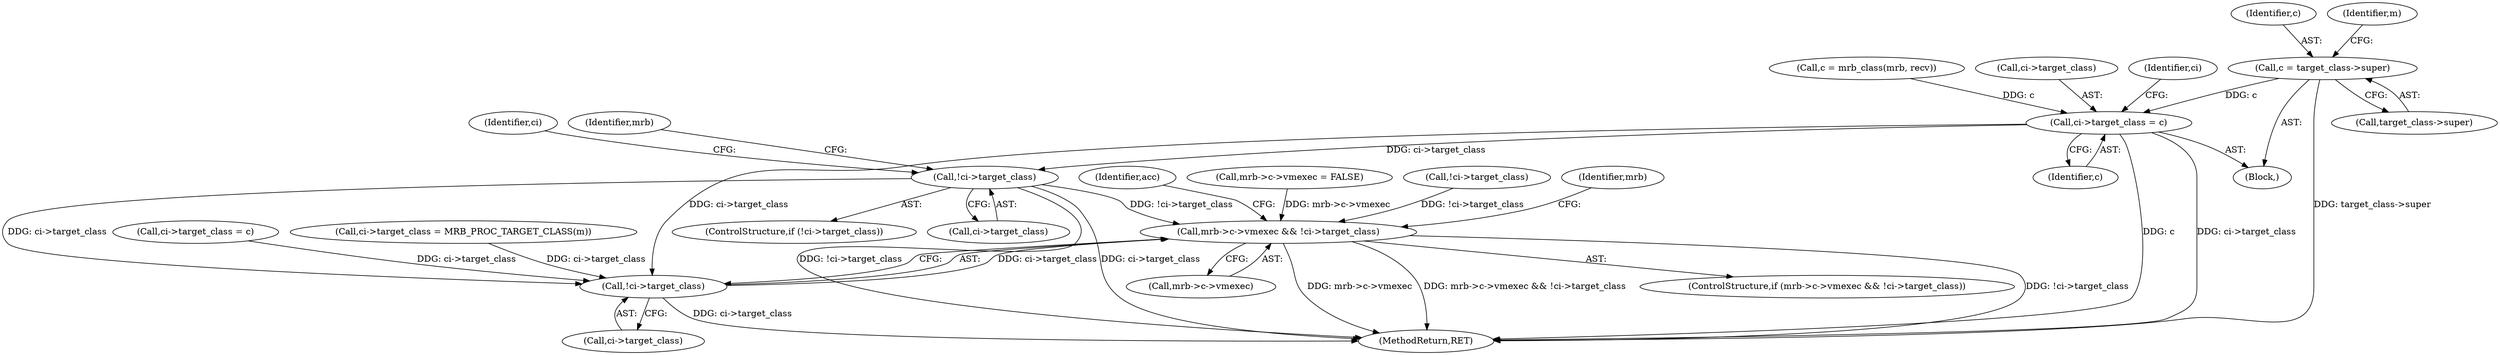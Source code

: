 digraph "0_mruby_1905091634a6a2925c911484434448e568330626@pointer" {
"1002418" [label="(Call,c = target_class->super)"];
"1002565" [label="(Call,ci->target_class = c)"];
"1002646" [label="(Call,!ci->target_class)"];
"1004377" [label="(Call,mrb->c->vmexec && !ci->target_class)"];
"1004383" [label="(Call,!ci->target_class)"];
"1002565" [label="(Call,ci->target_class = c)"];
"1004378" [label="(Call,mrb->c->vmexec)"];
"1004377" [label="(Call,mrb->c->vmexec && !ci->target_class)"];
"1002445" [label="(Call,c = mrb_class(mrb, recv))"];
"1002002" [label="(Call,ci->target_class = MRB_PROC_TARGET_CLASS(m))"];
"1002566" [label="(Call,ci->target_class)"];
"1004406" [label="(Identifier,acc)"];
"1002420" [label="(Call,target_class->super)"];
"1002419" [label="(Identifier,c)"];
"1002654" [label="(Identifier,ci)"];
"1002244" [label="(Block,)"];
"1002705" [label="(Identifier,mrb)"];
"1005666" [label="(MethodReturn,RET)"];
"1004383" [label="(Call,!ci->target_class)"];
"1004376" [label="(ControlStructure,if (mrb->c->vmexec && !ci->target_class))"];
"1002569" [label="(Identifier,c)"];
"1002645" [label="(ControlStructure,if (!ci->target_class))"];
"1004384" [label="(Call,ci->target_class)"];
"1002647" [label="(Call,ci->target_class)"];
"1004214" [label="(Call,mrb->c->vmexec = FALSE)"];
"1002424" [label="(Identifier,m)"];
"1002572" [label="(Identifier,ci)"];
"1002418" [label="(Call,c = target_class->super)"];
"1001839" [label="(Call,!ci->target_class)"];
"1004389" [label="(Identifier,mrb)"];
"1004648" [label="(Call,ci->target_class = c)"];
"1002646" [label="(Call,!ci->target_class)"];
"1002418" -> "1002244"  [label="AST: "];
"1002418" -> "1002420"  [label="CFG: "];
"1002419" -> "1002418"  [label="AST: "];
"1002420" -> "1002418"  [label="AST: "];
"1002424" -> "1002418"  [label="CFG: "];
"1002418" -> "1005666"  [label="DDG: target_class->super"];
"1002418" -> "1002565"  [label="DDG: c"];
"1002565" -> "1002244"  [label="AST: "];
"1002565" -> "1002569"  [label="CFG: "];
"1002566" -> "1002565"  [label="AST: "];
"1002569" -> "1002565"  [label="AST: "];
"1002572" -> "1002565"  [label="CFG: "];
"1002565" -> "1005666"  [label="DDG: ci->target_class"];
"1002565" -> "1005666"  [label="DDG: c"];
"1002445" -> "1002565"  [label="DDG: c"];
"1002565" -> "1002646"  [label="DDG: ci->target_class"];
"1002565" -> "1004383"  [label="DDG: ci->target_class"];
"1002646" -> "1002645"  [label="AST: "];
"1002646" -> "1002647"  [label="CFG: "];
"1002647" -> "1002646"  [label="AST: "];
"1002654" -> "1002646"  [label="CFG: "];
"1002705" -> "1002646"  [label="CFG: "];
"1002646" -> "1005666"  [label="DDG: !ci->target_class"];
"1002646" -> "1005666"  [label="DDG: ci->target_class"];
"1002646" -> "1004377"  [label="DDG: !ci->target_class"];
"1002646" -> "1004383"  [label="DDG: ci->target_class"];
"1004377" -> "1004376"  [label="AST: "];
"1004377" -> "1004378"  [label="CFG: "];
"1004377" -> "1004383"  [label="CFG: "];
"1004378" -> "1004377"  [label="AST: "];
"1004383" -> "1004377"  [label="AST: "];
"1004389" -> "1004377"  [label="CFG: "];
"1004406" -> "1004377"  [label="CFG: "];
"1004377" -> "1005666"  [label="DDG: !ci->target_class"];
"1004377" -> "1005666"  [label="DDG: mrb->c->vmexec"];
"1004377" -> "1005666"  [label="DDG: mrb->c->vmexec && !ci->target_class"];
"1004214" -> "1004377"  [label="DDG: mrb->c->vmexec"];
"1004383" -> "1004377"  [label="DDG: ci->target_class"];
"1001839" -> "1004377"  [label="DDG: !ci->target_class"];
"1004383" -> "1004384"  [label="CFG: "];
"1004384" -> "1004383"  [label="AST: "];
"1004383" -> "1005666"  [label="DDG: ci->target_class"];
"1004648" -> "1004383"  [label="DDG: ci->target_class"];
"1002002" -> "1004383"  [label="DDG: ci->target_class"];
}
